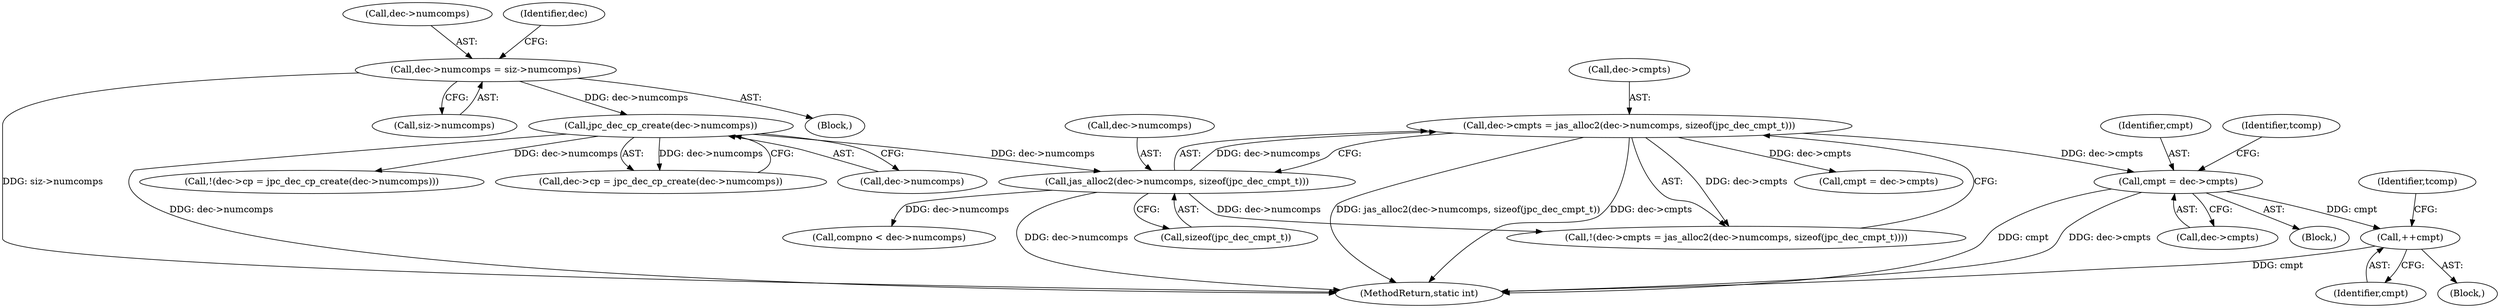 digraph "0_jasper_d91198abd00fc435a397fe6bad906a4c1748e9cf@pointer" {
"1000588" [label="(Call,cmpt = dec->cmpts)"];
"1000201" [label="(Call,dec->cmpts = jas_alloc2(dec->numcomps, sizeof(jpc_dec_cmpt_t)))"];
"1000205" [label="(Call,jas_alloc2(dec->numcomps, sizeof(jpc_dec_cmpt_t)))"];
"1000191" [label="(Call,jpc_dec_cp_create(dec->numcomps))"];
"1000178" [label="(Call,dec->numcomps = siz->numcomps)"];
"1000607" [label="(Call,++cmpt)"];
"1000589" [label="(Identifier,cmpt)"];
"1000104" [label="(Block,)"];
"1000608" [label="(Identifier,cmpt)"];
"1000191" [label="(Call,jpc_dec_cp_create(dec->numcomps))"];
"1000607" [label="(Call,++cmpt)"];
"1000225" [label="(Call,compno < dec->numcomps)"];
"1000187" [label="(Call,dec->cp = jpc_dec_cp_create(dec->numcomps))"];
"1000590" [label="(Call,dec->cmpts)"];
"1000201" [label="(Call,dec->cmpts = jas_alloc2(dec->numcomps, sizeof(jpc_dec_cmpt_t)))"];
"1000688" [label="(MethodReturn,static int)"];
"1000606" [label="(Block,)"];
"1000179" [label="(Call,dec->numcomps)"];
"1000189" [label="(Identifier,dec)"];
"1000209" [label="(Call,sizeof(jpc_dec_cmpt_t))"];
"1000192" [label="(Call,dec->numcomps)"];
"1000200" [label="(Call,!(dec->cmpts = jas_alloc2(dec->numcomps, sizeof(jpc_dec_cmpt_t))))"];
"1000205" [label="(Call,jas_alloc2(dec->numcomps, sizeof(jpc_dec_cmpt_t)))"];
"1000206" [label="(Call,dec->numcomps)"];
"1000178" [label="(Call,dec->numcomps = siz->numcomps)"];
"1000182" [label="(Call,siz->numcomps)"];
"1000588" [label="(Call,cmpt = dec->cmpts)"];
"1000186" [label="(Call,!(dec->cp = jpc_dec_cp_create(dec->numcomps)))"];
"1000587" [label="(Block,)"];
"1000220" [label="(Call,cmpt = dec->cmpts)"];
"1000594" [label="(Identifier,tcomp)"];
"1000610" [label="(Identifier,tcomp)"];
"1000202" [label="(Call,dec->cmpts)"];
"1000588" -> "1000587"  [label="AST: "];
"1000588" -> "1000590"  [label="CFG: "];
"1000589" -> "1000588"  [label="AST: "];
"1000590" -> "1000588"  [label="AST: "];
"1000594" -> "1000588"  [label="CFG: "];
"1000588" -> "1000688"  [label="DDG: cmpt"];
"1000588" -> "1000688"  [label="DDG: dec->cmpts"];
"1000201" -> "1000588"  [label="DDG: dec->cmpts"];
"1000588" -> "1000607"  [label="DDG: cmpt"];
"1000201" -> "1000200"  [label="AST: "];
"1000201" -> "1000205"  [label="CFG: "];
"1000202" -> "1000201"  [label="AST: "];
"1000205" -> "1000201"  [label="AST: "];
"1000200" -> "1000201"  [label="CFG: "];
"1000201" -> "1000688"  [label="DDG: jas_alloc2(dec->numcomps, sizeof(jpc_dec_cmpt_t))"];
"1000201" -> "1000688"  [label="DDG: dec->cmpts"];
"1000201" -> "1000200"  [label="DDG: dec->cmpts"];
"1000205" -> "1000201"  [label="DDG: dec->numcomps"];
"1000201" -> "1000220"  [label="DDG: dec->cmpts"];
"1000205" -> "1000209"  [label="CFG: "];
"1000206" -> "1000205"  [label="AST: "];
"1000209" -> "1000205"  [label="AST: "];
"1000205" -> "1000688"  [label="DDG: dec->numcomps"];
"1000205" -> "1000200"  [label="DDG: dec->numcomps"];
"1000191" -> "1000205"  [label="DDG: dec->numcomps"];
"1000205" -> "1000225"  [label="DDG: dec->numcomps"];
"1000191" -> "1000187"  [label="AST: "];
"1000191" -> "1000192"  [label="CFG: "];
"1000192" -> "1000191"  [label="AST: "];
"1000187" -> "1000191"  [label="CFG: "];
"1000191" -> "1000688"  [label="DDG: dec->numcomps"];
"1000191" -> "1000186"  [label="DDG: dec->numcomps"];
"1000191" -> "1000187"  [label="DDG: dec->numcomps"];
"1000178" -> "1000191"  [label="DDG: dec->numcomps"];
"1000178" -> "1000104"  [label="AST: "];
"1000178" -> "1000182"  [label="CFG: "];
"1000179" -> "1000178"  [label="AST: "];
"1000182" -> "1000178"  [label="AST: "];
"1000189" -> "1000178"  [label="CFG: "];
"1000178" -> "1000688"  [label="DDG: siz->numcomps"];
"1000607" -> "1000606"  [label="AST: "];
"1000607" -> "1000608"  [label="CFG: "];
"1000608" -> "1000607"  [label="AST: "];
"1000610" -> "1000607"  [label="CFG: "];
"1000607" -> "1000688"  [label="DDG: cmpt"];
}
